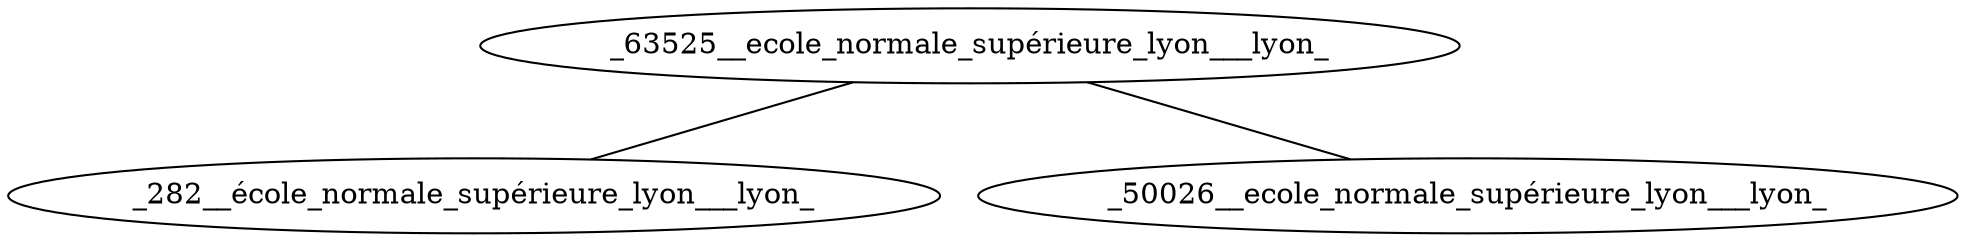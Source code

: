 graph {
_63525__ecole_normale_supérieure_lyon___lyon_ -- _282__école_normale_supérieure_lyon___lyon_
_63525__ecole_normale_supérieure_lyon___lyon_ -- _50026__ecole_normale_supérieure_lyon___lyon_
}